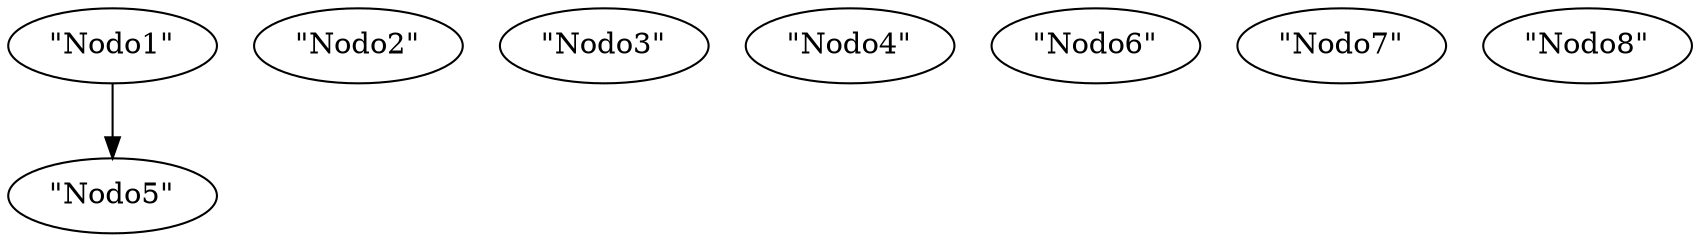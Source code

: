 digraph {
    0 [ label = "\"Nodo1\"" ]
    1 [ label = "\"Nodo2\"" ]
    2 [ label = "\"Nodo3\"" ]
    3 [ label = "\"Nodo4\"" ]
    4 [ label = "\"Nodo5\"" ]
    5 [ label = "\"Nodo6\"" ]
    6 [ label = "\"Nodo7\"" ]
    7 [ label = "\"Nodo8\"" ]
    0 -> 4 [ ]
}
